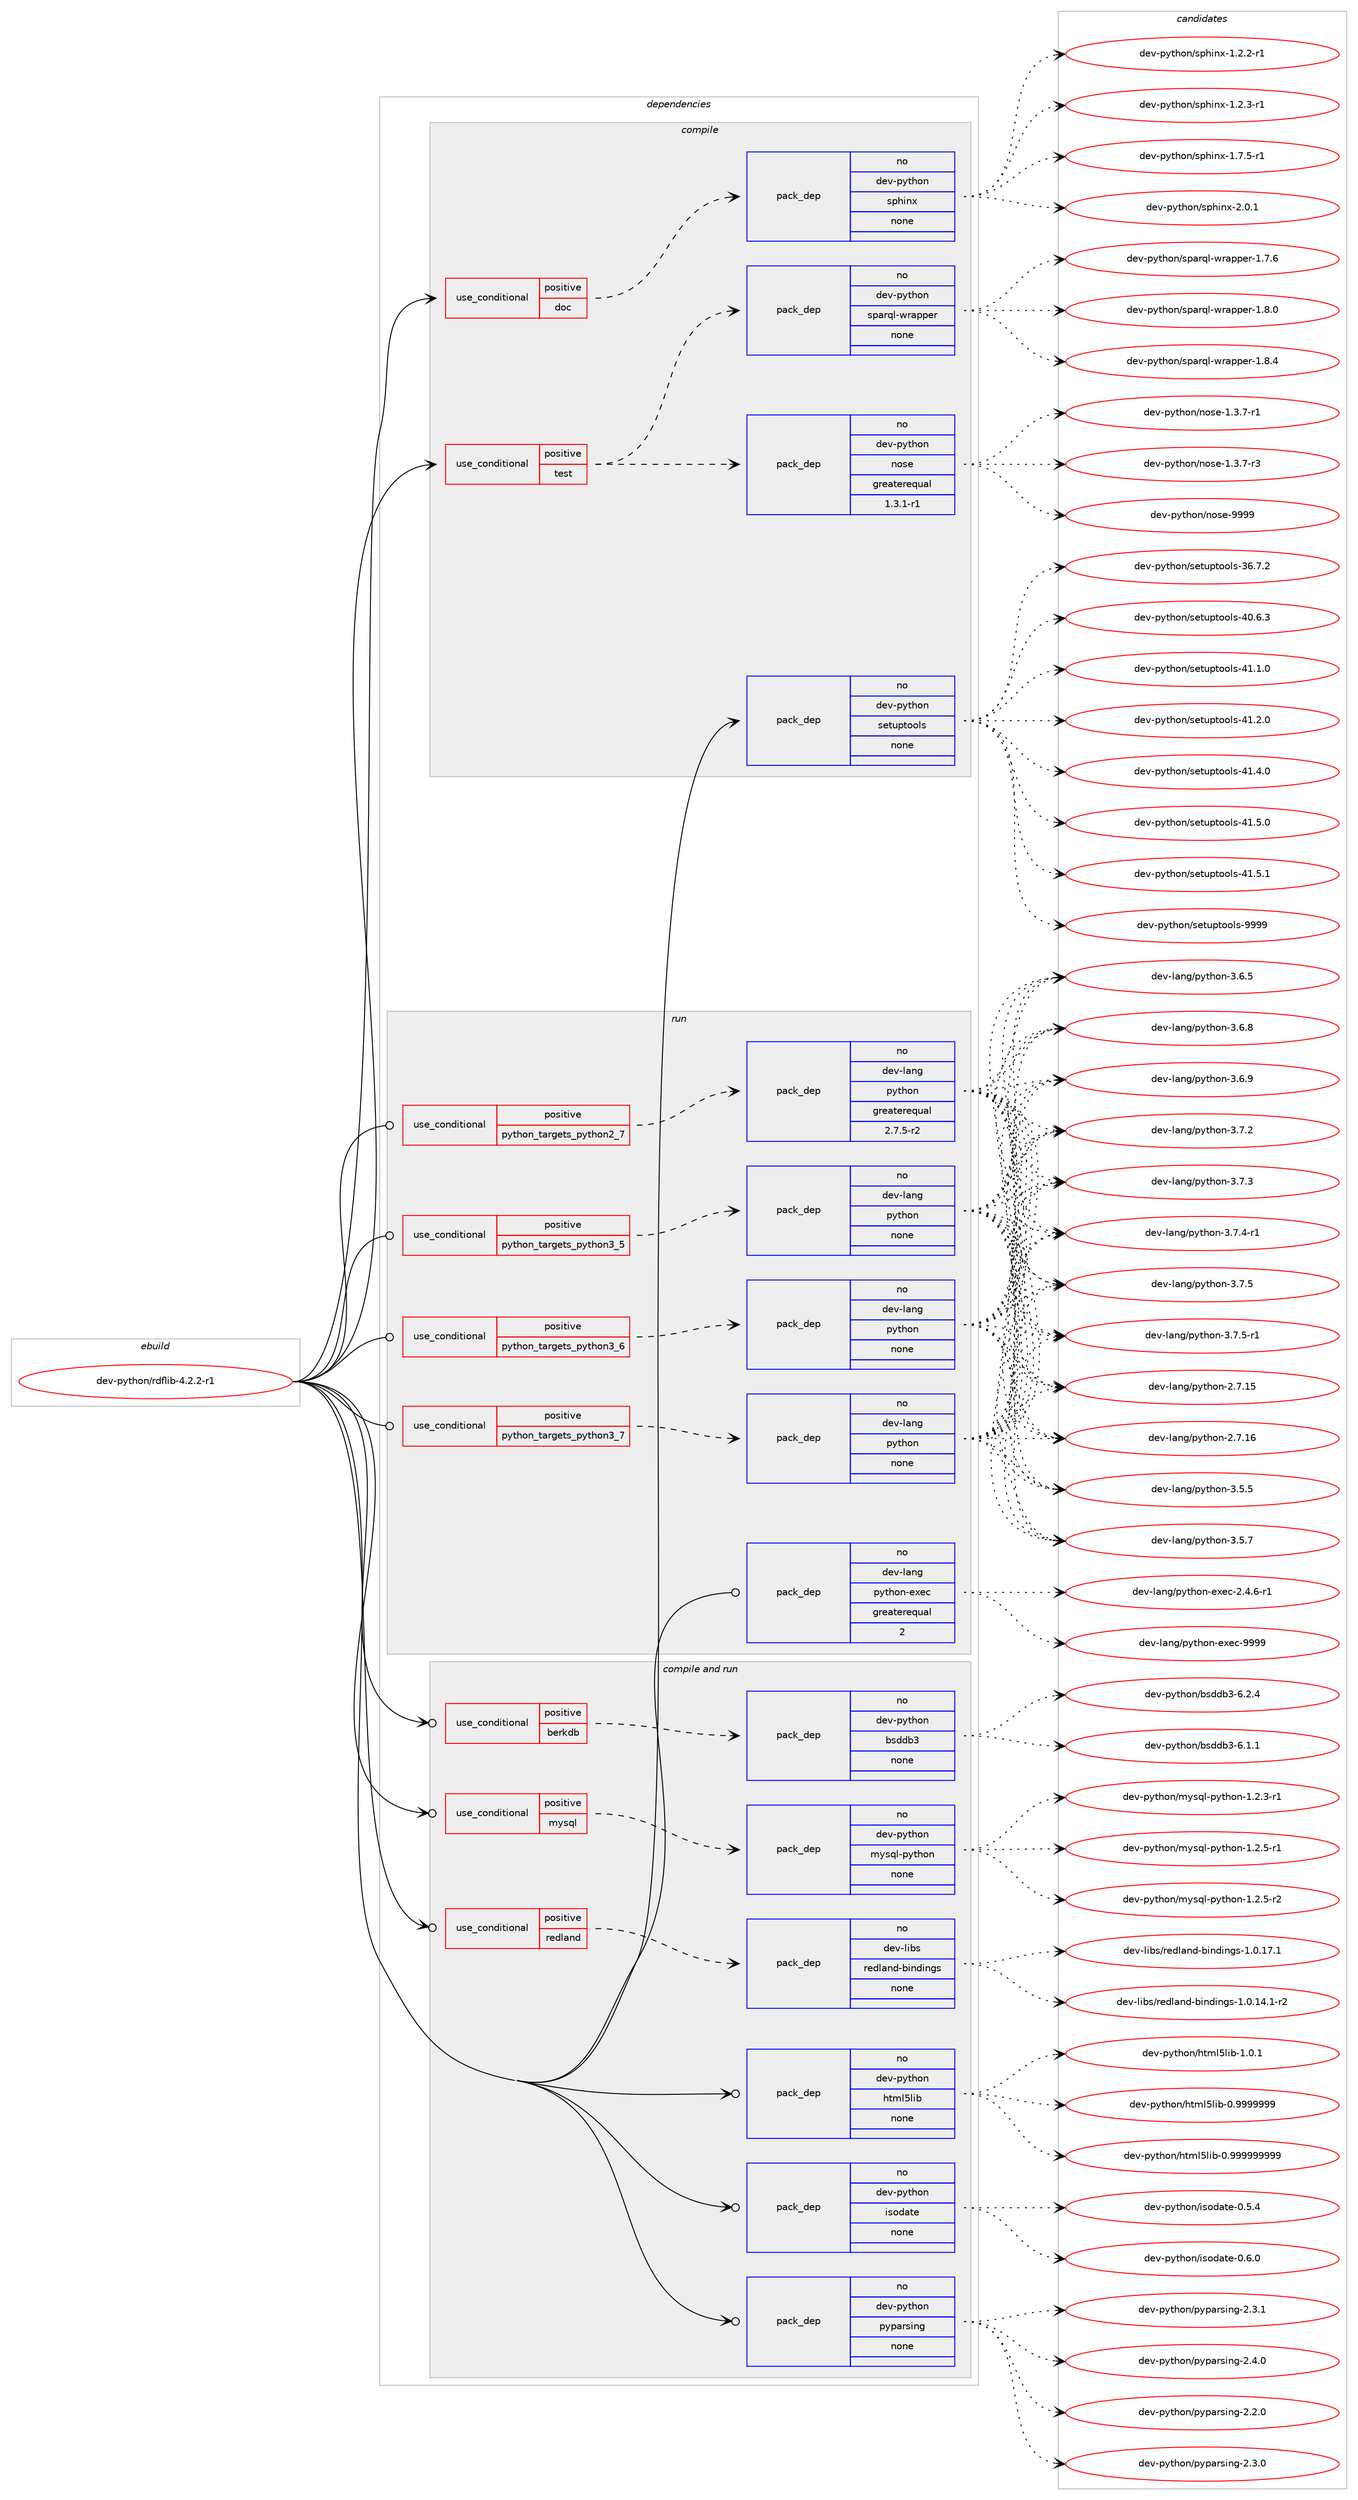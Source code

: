 digraph prolog {

# *************
# Graph options
# *************

newrank=true;
concentrate=true;
compound=true;
graph [rankdir=LR,fontname=Helvetica,fontsize=10,ranksep=1.5];#, ranksep=2.5, nodesep=0.2];
edge  [arrowhead=vee];
node  [fontname=Helvetica,fontsize=10];

# **********
# The ebuild
# **********

subgraph cluster_leftcol {
color=gray;
rank=same;
label=<<i>ebuild</i>>;
id [label="dev-python/rdflib-4.2.2-r1", color=red, width=4, href="../dev-python/rdflib-4.2.2-r1.svg"];
}

# ****************
# The dependencies
# ****************

subgraph cluster_midcol {
color=gray;
label=<<i>dependencies</i>>;
subgraph cluster_compile {
fillcolor="#eeeeee";
style=filled;
label=<<i>compile</i>>;
subgraph cond148411 {
dependency634522 [label=<<TABLE BORDER="0" CELLBORDER="1" CELLSPACING="0" CELLPADDING="4"><TR><TD ROWSPAN="3" CELLPADDING="10">use_conditional</TD></TR><TR><TD>positive</TD></TR><TR><TD>doc</TD></TR></TABLE>>, shape=none, color=red];
subgraph pack474232 {
dependency634523 [label=<<TABLE BORDER="0" CELLBORDER="1" CELLSPACING="0" CELLPADDING="4" WIDTH="220"><TR><TD ROWSPAN="6" CELLPADDING="30">pack_dep</TD></TR><TR><TD WIDTH="110">no</TD></TR><TR><TD>dev-python</TD></TR><TR><TD>sphinx</TD></TR><TR><TD>none</TD></TR><TR><TD></TD></TR></TABLE>>, shape=none, color=blue];
}
dependency634522:e -> dependency634523:w [weight=20,style="dashed",arrowhead="vee"];
}
id:e -> dependency634522:w [weight=20,style="solid",arrowhead="vee"];
subgraph cond148412 {
dependency634524 [label=<<TABLE BORDER="0" CELLBORDER="1" CELLSPACING="0" CELLPADDING="4"><TR><TD ROWSPAN="3" CELLPADDING="10">use_conditional</TD></TR><TR><TD>positive</TD></TR><TR><TD>test</TD></TR></TABLE>>, shape=none, color=red];
subgraph pack474233 {
dependency634525 [label=<<TABLE BORDER="0" CELLBORDER="1" CELLSPACING="0" CELLPADDING="4" WIDTH="220"><TR><TD ROWSPAN="6" CELLPADDING="30">pack_dep</TD></TR><TR><TD WIDTH="110">no</TD></TR><TR><TD>dev-python</TD></TR><TR><TD>sparql-wrapper</TD></TR><TR><TD>none</TD></TR><TR><TD></TD></TR></TABLE>>, shape=none, color=blue];
}
dependency634524:e -> dependency634525:w [weight=20,style="dashed",arrowhead="vee"];
subgraph pack474234 {
dependency634526 [label=<<TABLE BORDER="0" CELLBORDER="1" CELLSPACING="0" CELLPADDING="4" WIDTH="220"><TR><TD ROWSPAN="6" CELLPADDING="30">pack_dep</TD></TR><TR><TD WIDTH="110">no</TD></TR><TR><TD>dev-python</TD></TR><TR><TD>nose</TD></TR><TR><TD>greaterequal</TD></TR><TR><TD>1.3.1-r1</TD></TR></TABLE>>, shape=none, color=blue];
}
dependency634524:e -> dependency634526:w [weight=20,style="dashed",arrowhead="vee"];
}
id:e -> dependency634524:w [weight=20,style="solid",arrowhead="vee"];
subgraph pack474235 {
dependency634527 [label=<<TABLE BORDER="0" CELLBORDER="1" CELLSPACING="0" CELLPADDING="4" WIDTH="220"><TR><TD ROWSPAN="6" CELLPADDING="30">pack_dep</TD></TR><TR><TD WIDTH="110">no</TD></TR><TR><TD>dev-python</TD></TR><TR><TD>setuptools</TD></TR><TR><TD>none</TD></TR><TR><TD></TD></TR></TABLE>>, shape=none, color=blue];
}
id:e -> dependency634527:w [weight=20,style="solid",arrowhead="vee"];
}
subgraph cluster_compileandrun {
fillcolor="#eeeeee";
style=filled;
label=<<i>compile and run</i>>;
subgraph cond148413 {
dependency634528 [label=<<TABLE BORDER="0" CELLBORDER="1" CELLSPACING="0" CELLPADDING="4"><TR><TD ROWSPAN="3" CELLPADDING="10">use_conditional</TD></TR><TR><TD>positive</TD></TR><TR><TD>berkdb</TD></TR></TABLE>>, shape=none, color=red];
subgraph pack474236 {
dependency634529 [label=<<TABLE BORDER="0" CELLBORDER="1" CELLSPACING="0" CELLPADDING="4" WIDTH="220"><TR><TD ROWSPAN="6" CELLPADDING="30">pack_dep</TD></TR><TR><TD WIDTH="110">no</TD></TR><TR><TD>dev-python</TD></TR><TR><TD>bsddb3</TD></TR><TR><TD>none</TD></TR><TR><TD></TD></TR></TABLE>>, shape=none, color=blue];
}
dependency634528:e -> dependency634529:w [weight=20,style="dashed",arrowhead="vee"];
}
id:e -> dependency634528:w [weight=20,style="solid",arrowhead="odotvee"];
subgraph cond148414 {
dependency634530 [label=<<TABLE BORDER="0" CELLBORDER="1" CELLSPACING="0" CELLPADDING="4"><TR><TD ROWSPAN="3" CELLPADDING="10">use_conditional</TD></TR><TR><TD>positive</TD></TR><TR><TD>mysql</TD></TR></TABLE>>, shape=none, color=red];
subgraph pack474237 {
dependency634531 [label=<<TABLE BORDER="0" CELLBORDER="1" CELLSPACING="0" CELLPADDING="4" WIDTH="220"><TR><TD ROWSPAN="6" CELLPADDING="30">pack_dep</TD></TR><TR><TD WIDTH="110">no</TD></TR><TR><TD>dev-python</TD></TR><TR><TD>mysql-python</TD></TR><TR><TD>none</TD></TR><TR><TD></TD></TR></TABLE>>, shape=none, color=blue];
}
dependency634530:e -> dependency634531:w [weight=20,style="dashed",arrowhead="vee"];
}
id:e -> dependency634530:w [weight=20,style="solid",arrowhead="odotvee"];
subgraph cond148415 {
dependency634532 [label=<<TABLE BORDER="0" CELLBORDER="1" CELLSPACING="0" CELLPADDING="4"><TR><TD ROWSPAN="3" CELLPADDING="10">use_conditional</TD></TR><TR><TD>positive</TD></TR><TR><TD>redland</TD></TR></TABLE>>, shape=none, color=red];
subgraph pack474238 {
dependency634533 [label=<<TABLE BORDER="0" CELLBORDER="1" CELLSPACING="0" CELLPADDING="4" WIDTH="220"><TR><TD ROWSPAN="6" CELLPADDING="30">pack_dep</TD></TR><TR><TD WIDTH="110">no</TD></TR><TR><TD>dev-libs</TD></TR><TR><TD>redland-bindings</TD></TR><TR><TD>none</TD></TR><TR><TD></TD></TR></TABLE>>, shape=none, color=blue];
}
dependency634532:e -> dependency634533:w [weight=20,style="dashed",arrowhead="vee"];
}
id:e -> dependency634532:w [weight=20,style="solid",arrowhead="odotvee"];
subgraph pack474239 {
dependency634534 [label=<<TABLE BORDER="0" CELLBORDER="1" CELLSPACING="0" CELLPADDING="4" WIDTH="220"><TR><TD ROWSPAN="6" CELLPADDING="30">pack_dep</TD></TR><TR><TD WIDTH="110">no</TD></TR><TR><TD>dev-python</TD></TR><TR><TD>html5lib</TD></TR><TR><TD>none</TD></TR><TR><TD></TD></TR></TABLE>>, shape=none, color=blue];
}
id:e -> dependency634534:w [weight=20,style="solid",arrowhead="odotvee"];
subgraph pack474240 {
dependency634535 [label=<<TABLE BORDER="0" CELLBORDER="1" CELLSPACING="0" CELLPADDING="4" WIDTH="220"><TR><TD ROWSPAN="6" CELLPADDING="30">pack_dep</TD></TR><TR><TD WIDTH="110">no</TD></TR><TR><TD>dev-python</TD></TR><TR><TD>isodate</TD></TR><TR><TD>none</TD></TR><TR><TD></TD></TR></TABLE>>, shape=none, color=blue];
}
id:e -> dependency634535:w [weight=20,style="solid",arrowhead="odotvee"];
subgraph pack474241 {
dependency634536 [label=<<TABLE BORDER="0" CELLBORDER="1" CELLSPACING="0" CELLPADDING="4" WIDTH="220"><TR><TD ROWSPAN="6" CELLPADDING="30">pack_dep</TD></TR><TR><TD WIDTH="110">no</TD></TR><TR><TD>dev-python</TD></TR><TR><TD>pyparsing</TD></TR><TR><TD>none</TD></TR><TR><TD></TD></TR></TABLE>>, shape=none, color=blue];
}
id:e -> dependency634536:w [weight=20,style="solid",arrowhead="odotvee"];
}
subgraph cluster_run {
fillcolor="#eeeeee";
style=filled;
label=<<i>run</i>>;
subgraph cond148416 {
dependency634537 [label=<<TABLE BORDER="0" CELLBORDER="1" CELLSPACING="0" CELLPADDING="4"><TR><TD ROWSPAN="3" CELLPADDING="10">use_conditional</TD></TR><TR><TD>positive</TD></TR><TR><TD>python_targets_python2_7</TD></TR></TABLE>>, shape=none, color=red];
subgraph pack474242 {
dependency634538 [label=<<TABLE BORDER="0" CELLBORDER="1" CELLSPACING="0" CELLPADDING="4" WIDTH="220"><TR><TD ROWSPAN="6" CELLPADDING="30">pack_dep</TD></TR><TR><TD WIDTH="110">no</TD></TR><TR><TD>dev-lang</TD></TR><TR><TD>python</TD></TR><TR><TD>greaterequal</TD></TR><TR><TD>2.7.5-r2</TD></TR></TABLE>>, shape=none, color=blue];
}
dependency634537:e -> dependency634538:w [weight=20,style="dashed",arrowhead="vee"];
}
id:e -> dependency634537:w [weight=20,style="solid",arrowhead="odot"];
subgraph cond148417 {
dependency634539 [label=<<TABLE BORDER="0" CELLBORDER="1" CELLSPACING="0" CELLPADDING="4"><TR><TD ROWSPAN="3" CELLPADDING="10">use_conditional</TD></TR><TR><TD>positive</TD></TR><TR><TD>python_targets_python3_5</TD></TR></TABLE>>, shape=none, color=red];
subgraph pack474243 {
dependency634540 [label=<<TABLE BORDER="0" CELLBORDER="1" CELLSPACING="0" CELLPADDING="4" WIDTH="220"><TR><TD ROWSPAN="6" CELLPADDING="30">pack_dep</TD></TR><TR><TD WIDTH="110">no</TD></TR><TR><TD>dev-lang</TD></TR><TR><TD>python</TD></TR><TR><TD>none</TD></TR><TR><TD></TD></TR></TABLE>>, shape=none, color=blue];
}
dependency634539:e -> dependency634540:w [weight=20,style="dashed",arrowhead="vee"];
}
id:e -> dependency634539:w [weight=20,style="solid",arrowhead="odot"];
subgraph cond148418 {
dependency634541 [label=<<TABLE BORDER="0" CELLBORDER="1" CELLSPACING="0" CELLPADDING="4"><TR><TD ROWSPAN="3" CELLPADDING="10">use_conditional</TD></TR><TR><TD>positive</TD></TR><TR><TD>python_targets_python3_6</TD></TR></TABLE>>, shape=none, color=red];
subgraph pack474244 {
dependency634542 [label=<<TABLE BORDER="0" CELLBORDER="1" CELLSPACING="0" CELLPADDING="4" WIDTH="220"><TR><TD ROWSPAN="6" CELLPADDING="30">pack_dep</TD></TR><TR><TD WIDTH="110">no</TD></TR><TR><TD>dev-lang</TD></TR><TR><TD>python</TD></TR><TR><TD>none</TD></TR><TR><TD></TD></TR></TABLE>>, shape=none, color=blue];
}
dependency634541:e -> dependency634542:w [weight=20,style="dashed",arrowhead="vee"];
}
id:e -> dependency634541:w [weight=20,style="solid",arrowhead="odot"];
subgraph cond148419 {
dependency634543 [label=<<TABLE BORDER="0" CELLBORDER="1" CELLSPACING="0" CELLPADDING="4"><TR><TD ROWSPAN="3" CELLPADDING="10">use_conditional</TD></TR><TR><TD>positive</TD></TR><TR><TD>python_targets_python3_7</TD></TR></TABLE>>, shape=none, color=red];
subgraph pack474245 {
dependency634544 [label=<<TABLE BORDER="0" CELLBORDER="1" CELLSPACING="0" CELLPADDING="4" WIDTH="220"><TR><TD ROWSPAN="6" CELLPADDING="30">pack_dep</TD></TR><TR><TD WIDTH="110">no</TD></TR><TR><TD>dev-lang</TD></TR><TR><TD>python</TD></TR><TR><TD>none</TD></TR><TR><TD></TD></TR></TABLE>>, shape=none, color=blue];
}
dependency634543:e -> dependency634544:w [weight=20,style="dashed",arrowhead="vee"];
}
id:e -> dependency634543:w [weight=20,style="solid",arrowhead="odot"];
subgraph pack474246 {
dependency634545 [label=<<TABLE BORDER="0" CELLBORDER="1" CELLSPACING="0" CELLPADDING="4" WIDTH="220"><TR><TD ROWSPAN="6" CELLPADDING="30">pack_dep</TD></TR><TR><TD WIDTH="110">no</TD></TR><TR><TD>dev-lang</TD></TR><TR><TD>python-exec</TD></TR><TR><TD>greaterequal</TD></TR><TR><TD>2</TD></TR></TABLE>>, shape=none, color=blue];
}
id:e -> dependency634545:w [weight=20,style="solid",arrowhead="odot"];
}
}

# **************
# The candidates
# **************

subgraph cluster_choices {
rank=same;
color=gray;
label=<<i>candidates</i>>;

subgraph choice474232 {
color=black;
nodesep=1;
choice10010111845112121116104111110471151121041051101204549465046504511449 [label="dev-python/sphinx-1.2.2-r1", color=red, width=4,href="../dev-python/sphinx-1.2.2-r1.svg"];
choice10010111845112121116104111110471151121041051101204549465046514511449 [label="dev-python/sphinx-1.2.3-r1", color=red, width=4,href="../dev-python/sphinx-1.2.3-r1.svg"];
choice10010111845112121116104111110471151121041051101204549465546534511449 [label="dev-python/sphinx-1.7.5-r1", color=red, width=4,href="../dev-python/sphinx-1.7.5-r1.svg"];
choice1001011184511212111610411111047115112104105110120455046484649 [label="dev-python/sphinx-2.0.1", color=red, width=4,href="../dev-python/sphinx-2.0.1.svg"];
dependency634523:e -> choice10010111845112121116104111110471151121041051101204549465046504511449:w [style=dotted,weight="100"];
dependency634523:e -> choice10010111845112121116104111110471151121041051101204549465046514511449:w [style=dotted,weight="100"];
dependency634523:e -> choice10010111845112121116104111110471151121041051101204549465546534511449:w [style=dotted,weight="100"];
dependency634523:e -> choice1001011184511212111610411111047115112104105110120455046484649:w [style=dotted,weight="100"];
}
subgraph choice474233 {
color=black;
nodesep=1;
choice1001011184511212111610411111047115112971141131084511911497112112101114454946554654 [label="dev-python/sparql-wrapper-1.7.6", color=red, width=4,href="../dev-python/sparql-wrapper-1.7.6.svg"];
choice1001011184511212111610411111047115112971141131084511911497112112101114454946564648 [label="dev-python/sparql-wrapper-1.8.0", color=red, width=4,href="../dev-python/sparql-wrapper-1.8.0.svg"];
choice1001011184511212111610411111047115112971141131084511911497112112101114454946564652 [label="dev-python/sparql-wrapper-1.8.4", color=red, width=4,href="../dev-python/sparql-wrapper-1.8.4.svg"];
dependency634525:e -> choice1001011184511212111610411111047115112971141131084511911497112112101114454946554654:w [style=dotted,weight="100"];
dependency634525:e -> choice1001011184511212111610411111047115112971141131084511911497112112101114454946564648:w [style=dotted,weight="100"];
dependency634525:e -> choice1001011184511212111610411111047115112971141131084511911497112112101114454946564652:w [style=dotted,weight="100"];
}
subgraph choice474234 {
color=black;
nodesep=1;
choice10010111845112121116104111110471101111151014549465146554511449 [label="dev-python/nose-1.3.7-r1", color=red, width=4,href="../dev-python/nose-1.3.7-r1.svg"];
choice10010111845112121116104111110471101111151014549465146554511451 [label="dev-python/nose-1.3.7-r3", color=red, width=4,href="../dev-python/nose-1.3.7-r3.svg"];
choice10010111845112121116104111110471101111151014557575757 [label="dev-python/nose-9999", color=red, width=4,href="../dev-python/nose-9999.svg"];
dependency634526:e -> choice10010111845112121116104111110471101111151014549465146554511449:w [style=dotted,weight="100"];
dependency634526:e -> choice10010111845112121116104111110471101111151014549465146554511451:w [style=dotted,weight="100"];
dependency634526:e -> choice10010111845112121116104111110471101111151014557575757:w [style=dotted,weight="100"];
}
subgraph choice474235 {
color=black;
nodesep=1;
choice100101118451121211161041111104711510111611711211611111110811545515446554650 [label="dev-python/setuptools-36.7.2", color=red, width=4,href="../dev-python/setuptools-36.7.2.svg"];
choice100101118451121211161041111104711510111611711211611111110811545524846544651 [label="dev-python/setuptools-40.6.3", color=red, width=4,href="../dev-python/setuptools-40.6.3.svg"];
choice100101118451121211161041111104711510111611711211611111110811545524946494648 [label="dev-python/setuptools-41.1.0", color=red, width=4,href="../dev-python/setuptools-41.1.0.svg"];
choice100101118451121211161041111104711510111611711211611111110811545524946504648 [label="dev-python/setuptools-41.2.0", color=red, width=4,href="../dev-python/setuptools-41.2.0.svg"];
choice100101118451121211161041111104711510111611711211611111110811545524946524648 [label="dev-python/setuptools-41.4.0", color=red, width=4,href="../dev-python/setuptools-41.4.0.svg"];
choice100101118451121211161041111104711510111611711211611111110811545524946534648 [label="dev-python/setuptools-41.5.0", color=red, width=4,href="../dev-python/setuptools-41.5.0.svg"];
choice100101118451121211161041111104711510111611711211611111110811545524946534649 [label="dev-python/setuptools-41.5.1", color=red, width=4,href="../dev-python/setuptools-41.5.1.svg"];
choice10010111845112121116104111110471151011161171121161111111081154557575757 [label="dev-python/setuptools-9999", color=red, width=4,href="../dev-python/setuptools-9999.svg"];
dependency634527:e -> choice100101118451121211161041111104711510111611711211611111110811545515446554650:w [style=dotted,weight="100"];
dependency634527:e -> choice100101118451121211161041111104711510111611711211611111110811545524846544651:w [style=dotted,weight="100"];
dependency634527:e -> choice100101118451121211161041111104711510111611711211611111110811545524946494648:w [style=dotted,weight="100"];
dependency634527:e -> choice100101118451121211161041111104711510111611711211611111110811545524946504648:w [style=dotted,weight="100"];
dependency634527:e -> choice100101118451121211161041111104711510111611711211611111110811545524946524648:w [style=dotted,weight="100"];
dependency634527:e -> choice100101118451121211161041111104711510111611711211611111110811545524946534648:w [style=dotted,weight="100"];
dependency634527:e -> choice100101118451121211161041111104711510111611711211611111110811545524946534649:w [style=dotted,weight="100"];
dependency634527:e -> choice10010111845112121116104111110471151011161171121161111111081154557575757:w [style=dotted,weight="100"];
}
subgraph choice474236 {
color=black;
nodesep=1;
choice1001011184511212111610411111047981151001009851455446494649 [label="dev-python/bsddb3-6.1.1", color=red, width=4,href="../dev-python/bsddb3-6.1.1.svg"];
choice1001011184511212111610411111047981151001009851455446504652 [label="dev-python/bsddb3-6.2.4", color=red, width=4,href="../dev-python/bsddb3-6.2.4.svg"];
dependency634529:e -> choice1001011184511212111610411111047981151001009851455446494649:w [style=dotted,weight="100"];
dependency634529:e -> choice1001011184511212111610411111047981151001009851455446504652:w [style=dotted,weight="100"];
}
subgraph choice474237 {
color=black;
nodesep=1;
choice1001011184511212111610411111047109121115113108451121211161041111104549465046514511449 [label="dev-python/mysql-python-1.2.3-r1", color=red, width=4,href="../dev-python/mysql-python-1.2.3-r1.svg"];
choice1001011184511212111610411111047109121115113108451121211161041111104549465046534511449 [label="dev-python/mysql-python-1.2.5-r1", color=red, width=4,href="../dev-python/mysql-python-1.2.5-r1.svg"];
choice1001011184511212111610411111047109121115113108451121211161041111104549465046534511450 [label="dev-python/mysql-python-1.2.5-r2", color=red, width=4,href="../dev-python/mysql-python-1.2.5-r2.svg"];
dependency634531:e -> choice1001011184511212111610411111047109121115113108451121211161041111104549465046514511449:w [style=dotted,weight="100"];
dependency634531:e -> choice1001011184511212111610411111047109121115113108451121211161041111104549465046534511449:w [style=dotted,weight="100"];
dependency634531:e -> choice1001011184511212111610411111047109121115113108451121211161041111104549465046534511450:w [style=dotted,weight="100"];
}
subgraph choice474238 {
color=black;
nodesep=1;
choice1001011184510810598115471141011001089711010045981051101001051101031154549464846495246494511450 [label="dev-libs/redland-bindings-1.0.14.1-r2", color=red, width=4,href="../dev-libs/redland-bindings-1.0.14.1-r2.svg"];
choice100101118451081059811547114101100108971101004598105110100105110103115454946484649554649 [label="dev-libs/redland-bindings-1.0.17.1", color=red, width=4,href="../dev-libs/redland-bindings-1.0.17.1.svg"];
dependency634533:e -> choice1001011184510810598115471141011001089711010045981051101001051101031154549464846495246494511450:w [style=dotted,weight="100"];
dependency634533:e -> choice100101118451081059811547114101100108971101004598105110100105110103115454946484649554649:w [style=dotted,weight="100"];
}
subgraph choice474239 {
color=black;
nodesep=1;
choice1001011184511212111610411111047104116109108531081059845484657575757575757 [label="dev-python/html5lib-0.9999999", color=red, width=4,href="../dev-python/html5lib-0.9999999.svg"];
choice10010111845112121116104111110471041161091085310810598454846575757575757575757 [label="dev-python/html5lib-0.999999999", color=red, width=4,href="../dev-python/html5lib-0.999999999.svg"];
choice10010111845112121116104111110471041161091085310810598454946484649 [label="dev-python/html5lib-1.0.1", color=red, width=4,href="../dev-python/html5lib-1.0.1.svg"];
dependency634534:e -> choice1001011184511212111610411111047104116109108531081059845484657575757575757:w [style=dotted,weight="100"];
dependency634534:e -> choice10010111845112121116104111110471041161091085310810598454846575757575757575757:w [style=dotted,weight="100"];
dependency634534:e -> choice10010111845112121116104111110471041161091085310810598454946484649:w [style=dotted,weight="100"];
}
subgraph choice474240 {
color=black;
nodesep=1;
choice100101118451121211161041111104710511511110097116101454846534652 [label="dev-python/isodate-0.5.4", color=red, width=4,href="../dev-python/isodate-0.5.4.svg"];
choice100101118451121211161041111104710511511110097116101454846544648 [label="dev-python/isodate-0.6.0", color=red, width=4,href="../dev-python/isodate-0.6.0.svg"];
dependency634535:e -> choice100101118451121211161041111104710511511110097116101454846534652:w [style=dotted,weight="100"];
dependency634535:e -> choice100101118451121211161041111104710511511110097116101454846544648:w [style=dotted,weight="100"];
}
subgraph choice474241 {
color=black;
nodesep=1;
choice100101118451121211161041111104711212111297114115105110103455046504648 [label="dev-python/pyparsing-2.2.0", color=red, width=4,href="../dev-python/pyparsing-2.2.0.svg"];
choice100101118451121211161041111104711212111297114115105110103455046514648 [label="dev-python/pyparsing-2.3.0", color=red, width=4,href="../dev-python/pyparsing-2.3.0.svg"];
choice100101118451121211161041111104711212111297114115105110103455046514649 [label="dev-python/pyparsing-2.3.1", color=red, width=4,href="../dev-python/pyparsing-2.3.1.svg"];
choice100101118451121211161041111104711212111297114115105110103455046524648 [label="dev-python/pyparsing-2.4.0", color=red, width=4,href="../dev-python/pyparsing-2.4.0.svg"];
dependency634536:e -> choice100101118451121211161041111104711212111297114115105110103455046504648:w [style=dotted,weight="100"];
dependency634536:e -> choice100101118451121211161041111104711212111297114115105110103455046514648:w [style=dotted,weight="100"];
dependency634536:e -> choice100101118451121211161041111104711212111297114115105110103455046514649:w [style=dotted,weight="100"];
dependency634536:e -> choice100101118451121211161041111104711212111297114115105110103455046524648:w [style=dotted,weight="100"];
}
subgraph choice474242 {
color=black;
nodesep=1;
choice10010111845108971101034711212111610411111045504655464953 [label="dev-lang/python-2.7.15", color=red, width=4,href="../dev-lang/python-2.7.15.svg"];
choice10010111845108971101034711212111610411111045504655464954 [label="dev-lang/python-2.7.16", color=red, width=4,href="../dev-lang/python-2.7.16.svg"];
choice100101118451089711010347112121116104111110455146534653 [label="dev-lang/python-3.5.5", color=red, width=4,href="../dev-lang/python-3.5.5.svg"];
choice100101118451089711010347112121116104111110455146534655 [label="dev-lang/python-3.5.7", color=red, width=4,href="../dev-lang/python-3.5.7.svg"];
choice100101118451089711010347112121116104111110455146544653 [label="dev-lang/python-3.6.5", color=red, width=4,href="../dev-lang/python-3.6.5.svg"];
choice100101118451089711010347112121116104111110455146544656 [label="dev-lang/python-3.6.8", color=red, width=4,href="../dev-lang/python-3.6.8.svg"];
choice100101118451089711010347112121116104111110455146544657 [label="dev-lang/python-3.6.9", color=red, width=4,href="../dev-lang/python-3.6.9.svg"];
choice100101118451089711010347112121116104111110455146554650 [label="dev-lang/python-3.7.2", color=red, width=4,href="../dev-lang/python-3.7.2.svg"];
choice100101118451089711010347112121116104111110455146554651 [label="dev-lang/python-3.7.3", color=red, width=4,href="../dev-lang/python-3.7.3.svg"];
choice1001011184510897110103471121211161041111104551465546524511449 [label="dev-lang/python-3.7.4-r1", color=red, width=4,href="../dev-lang/python-3.7.4-r1.svg"];
choice100101118451089711010347112121116104111110455146554653 [label="dev-lang/python-3.7.5", color=red, width=4,href="../dev-lang/python-3.7.5.svg"];
choice1001011184510897110103471121211161041111104551465546534511449 [label="dev-lang/python-3.7.5-r1", color=red, width=4,href="../dev-lang/python-3.7.5-r1.svg"];
dependency634538:e -> choice10010111845108971101034711212111610411111045504655464953:w [style=dotted,weight="100"];
dependency634538:e -> choice10010111845108971101034711212111610411111045504655464954:w [style=dotted,weight="100"];
dependency634538:e -> choice100101118451089711010347112121116104111110455146534653:w [style=dotted,weight="100"];
dependency634538:e -> choice100101118451089711010347112121116104111110455146534655:w [style=dotted,weight="100"];
dependency634538:e -> choice100101118451089711010347112121116104111110455146544653:w [style=dotted,weight="100"];
dependency634538:e -> choice100101118451089711010347112121116104111110455146544656:w [style=dotted,weight="100"];
dependency634538:e -> choice100101118451089711010347112121116104111110455146544657:w [style=dotted,weight="100"];
dependency634538:e -> choice100101118451089711010347112121116104111110455146554650:w [style=dotted,weight="100"];
dependency634538:e -> choice100101118451089711010347112121116104111110455146554651:w [style=dotted,weight="100"];
dependency634538:e -> choice1001011184510897110103471121211161041111104551465546524511449:w [style=dotted,weight="100"];
dependency634538:e -> choice100101118451089711010347112121116104111110455146554653:w [style=dotted,weight="100"];
dependency634538:e -> choice1001011184510897110103471121211161041111104551465546534511449:w [style=dotted,weight="100"];
}
subgraph choice474243 {
color=black;
nodesep=1;
choice10010111845108971101034711212111610411111045504655464953 [label="dev-lang/python-2.7.15", color=red, width=4,href="../dev-lang/python-2.7.15.svg"];
choice10010111845108971101034711212111610411111045504655464954 [label="dev-lang/python-2.7.16", color=red, width=4,href="../dev-lang/python-2.7.16.svg"];
choice100101118451089711010347112121116104111110455146534653 [label="dev-lang/python-3.5.5", color=red, width=4,href="../dev-lang/python-3.5.5.svg"];
choice100101118451089711010347112121116104111110455146534655 [label="dev-lang/python-3.5.7", color=red, width=4,href="../dev-lang/python-3.5.7.svg"];
choice100101118451089711010347112121116104111110455146544653 [label="dev-lang/python-3.6.5", color=red, width=4,href="../dev-lang/python-3.6.5.svg"];
choice100101118451089711010347112121116104111110455146544656 [label="dev-lang/python-3.6.8", color=red, width=4,href="../dev-lang/python-3.6.8.svg"];
choice100101118451089711010347112121116104111110455146544657 [label="dev-lang/python-3.6.9", color=red, width=4,href="../dev-lang/python-3.6.9.svg"];
choice100101118451089711010347112121116104111110455146554650 [label="dev-lang/python-3.7.2", color=red, width=4,href="../dev-lang/python-3.7.2.svg"];
choice100101118451089711010347112121116104111110455146554651 [label="dev-lang/python-3.7.3", color=red, width=4,href="../dev-lang/python-3.7.3.svg"];
choice1001011184510897110103471121211161041111104551465546524511449 [label="dev-lang/python-3.7.4-r1", color=red, width=4,href="../dev-lang/python-3.7.4-r1.svg"];
choice100101118451089711010347112121116104111110455146554653 [label="dev-lang/python-3.7.5", color=red, width=4,href="../dev-lang/python-3.7.5.svg"];
choice1001011184510897110103471121211161041111104551465546534511449 [label="dev-lang/python-3.7.5-r1", color=red, width=4,href="../dev-lang/python-3.7.5-r1.svg"];
dependency634540:e -> choice10010111845108971101034711212111610411111045504655464953:w [style=dotted,weight="100"];
dependency634540:e -> choice10010111845108971101034711212111610411111045504655464954:w [style=dotted,weight="100"];
dependency634540:e -> choice100101118451089711010347112121116104111110455146534653:w [style=dotted,weight="100"];
dependency634540:e -> choice100101118451089711010347112121116104111110455146534655:w [style=dotted,weight="100"];
dependency634540:e -> choice100101118451089711010347112121116104111110455146544653:w [style=dotted,weight="100"];
dependency634540:e -> choice100101118451089711010347112121116104111110455146544656:w [style=dotted,weight="100"];
dependency634540:e -> choice100101118451089711010347112121116104111110455146544657:w [style=dotted,weight="100"];
dependency634540:e -> choice100101118451089711010347112121116104111110455146554650:w [style=dotted,weight="100"];
dependency634540:e -> choice100101118451089711010347112121116104111110455146554651:w [style=dotted,weight="100"];
dependency634540:e -> choice1001011184510897110103471121211161041111104551465546524511449:w [style=dotted,weight="100"];
dependency634540:e -> choice100101118451089711010347112121116104111110455146554653:w [style=dotted,weight="100"];
dependency634540:e -> choice1001011184510897110103471121211161041111104551465546534511449:w [style=dotted,weight="100"];
}
subgraph choice474244 {
color=black;
nodesep=1;
choice10010111845108971101034711212111610411111045504655464953 [label="dev-lang/python-2.7.15", color=red, width=4,href="../dev-lang/python-2.7.15.svg"];
choice10010111845108971101034711212111610411111045504655464954 [label="dev-lang/python-2.7.16", color=red, width=4,href="../dev-lang/python-2.7.16.svg"];
choice100101118451089711010347112121116104111110455146534653 [label="dev-lang/python-3.5.5", color=red, width=4,href="../dev-lang/python-3.5.5.svg"];
choice100101118451089711010347112121116104111110455146534655 [label="dev-lang/python-3.5.7", color=red, width=4,href="../dev-lang/python-3.5.7.svg"];
choice100101118451089711010347112121116104111110455146544653 [label="dev-lang/python-3.6.5", color=red, width=4,href="../dev-lang/python-3.6.5.svg"];
choice100101118451089711010347112121116104111110455146544656 [label="dev-lang/python-3.6.8", color=red, width=4,href="../dev-lang/python-3.6.8.svg"];
choice100101118451089711010347112121116104111110455146544657 [label="dev-lang/python-3.6.9", color=red, width=4,href="../dev-lang/python-3.6.9.svg"];
choice100101118451089711010347112121116104111110455146554650 [label="dev-lang/python-3.7.2", color=red, width=4,href="../dev-lang/python-3.7.2.svg"];
choice100101118451089711010347112121116104111110455146554651 [label="dev-lang/python-3.7.3", color=red, width=4,href="../dev-lang/python-3.7.3.svg"];
choice1001011184510897110103471121211161041111104551465546524511449 [label="dev-lang/python-3.7.4-r1", color=red, width=4,href="../dev-lang/python-3.7.4-r1.svg"];
choice100101118451089711010347112121116104111110455146554653 [label="dev-lang/python-3.7.5", color=red, width=4,href="../dev-lang/python-3.7.5.svg"];
choice1001011184510897110103471121211161041111104551465546534511449 [label="dev-lang/python-3.7.5-r1", color=red, width=4,href="../dev-lang/python-3.7.5-r1.svg"];
dependency634542:e -> choice10010111845108971101034711212111610411111045504655464953:w [style=dotted,weight="100"];
dependency634542:e -> choice10010111845108971101034711212111610411111045504655464954:w [style=dotted,weight="100"];
dependency634542:e -> choice100101118451089711010347112121116104111110455146534653:w [style=dotted,weight="100"];
dependency634542:e -> choice100101118451089711010347112121116104111110455146534655:w [style=dotted,weight="100"];
dependency634542:e -> choice100101118451089711010347112121116104111110455146544653:w [style=dotted,weight="100"];
dependency634542:e -> choice100101118451089711010347112121116104111110455146544656:w [style=dotted,weight="100"];
dependency634542:e -> choice100101118451089711010347112121116104111110455146544657:w [style=dotted,weight="100"];
dependency634542:e -> choice100101118451089711010347112121116104111110455146554650:w [style=dotted,weight="100"];
dependency634542:e -> choice100101118451089711010347112121116104111110455146554651:w [style=dotted,weight="100"];
dependency634542:e -> choice1001011184510897110103471121211161041111104551465546524511449:w [style=dotted,weight="100"];
dependency634542:e -> choice100101118451089711010347112121116104111110455146554653:w [style=dotted,weight="100"];
dependency634542:e -> choice1001011184510897110103471121211161041111104551465546534511449:w [style=dotted,weight="100"];
}
subgraph choice474245 {
color=black;
nodesep=1;
choice10010111845108971101034711212111610411111045504655464953 [label="dev-lang/python-2.7.15", color=red, width=4,href="../dev-lang/python-2.7.15.svg"];
choice10010111845108971101034711212111610411111045504655464954 [label="dev-lang/python-2.7.16", color=red, width=4,href="../dev-lang/python-2.7.16.svg"];
choice100101118451089711010347112121116104111110455146534653 [label="dev-lang/python-3.5.5", color=red, width=4,href="../dev-lang/python-3.5.5.svg"];
choice100101118451089711010347112121116104111110455146534655 [label="dev-lang/python-3.5.7", color=red, width=4,href="../dev-lang/python-3.5.7.svg"];
choice100101118451089711010347112121116104111110455146544653 [label="dev-lang/python-3.6.5", color=red, width=4,href="../dev-lang/python-3.6.5.svg"];
choice100101118451089711010347112121116104111110455146544656 [label="dev-lang/python-3.6.8", color=red, width=4,href="../dev-lang/python-3.6.8.svg"];
choice100101118451089711010347112121116104111110455146544657 [label="dev-lang/python-3.6.9", color=red, width=4,href="../dev-lang/python-3.6.9.svg"];
choice100101118451089711010347112121116104111110455146554650 [label="dev-lang/python-3.7.2", color=red, width=4,href="../dev-lang/python-3.7.2.svg"];
choice100101118451089711010347112121116104111110455146554651 [label="dev-lang/python-3.7.3", color=red, width=4,href="../dev-lang/python-3.7.3.svg"];
choice1001011184510897110103471121211161041111104551465546524511449 [label="dev-lang/python-3.7.4-r1", color=red, width=4,href="../dev-lang/python-3.7.4-r1.svg"];
choice100101118451089711010347112121116104111110455146554653 [label="dev-lang/python-3.7.5", color=red, width=4,href="../dev-lang/python-3.7.5.svg"];
choice1001011184510897110103471121211161041111104551465546534511449 [label="dev-lang/python-3.7.5-r1", color=red, width=4,href="../dev-lang/python-3.7.5-r1.svg"];
dependency634544:e -> choice10010111845108971101034711212111610411111045504655464953:w [style=dotted,weight="100"];
dependency634544:e -> choice10010111845108971101034711212111610411111045504655464954:w [style=dotted,weight="100"];
dependency634544:e -> choice100101118451089711010347112121116104111110455146534653:w [style=dotted,weight="100"];
dependency634544:e -> choice100101118451089711010347112121116104111110455146534655:w [style=dotted,weight="100"];
dependency634544:e -> choice100101118451089711010347112121116104111110455146544653:w [style=dotted,weight="100"];
dependency634544:e -> choice100101118451089711010347112121116104111110455146544656:w [style=dotted,weight="100"];
dependency634544:e -> choice100101118451089711010347112121116104111110455146544657:w [style=dotted,weight="100"];
dependency634544:e -> choice100101118451089711010347112121116104111110455146554650:w [style=dotted,weight="100"];
dependency634544:e -> choice100101118451089711010347112121116104111110455146554651:w [style=dotted,weight="100"];
dependency634544:e -> choice1001011184510897110103471121211161041111104551465546524511449:w [style=dotted,weight="100"];
dependency634544:e -> choice100101118451089711010347112121116104111110455146554653:w [style=dotted,weight="100"];
dependency634544:e -> choice1001011184510897110103471121211161041111104551465546534511449:w [style=dotted,weight="100"];
}
subgraph choice474246 {
color=black;
nodesep=1;
choice10010111845108971101034711212111610411111045101120101994550465246544511449 [label="dev-lang/python-exec-2.4.6-r1", color=red, width=4,href="../dev-lang/python-exec-2.4.6-r1.svg"];
choice10010111845108971101034711212111610411111045101120101994557575757 [label="dev-lang/python-exec-9999", color=red, width=4,href="../dev-lang/python-exec-9999.svg"];
dependency634545:e -> choice10010111845108971101034711212111610411111045101120101994550465246544511449:w [style=dotted,weight="100"];
dependency634545:e -> choice10010111845108971101034711212111610411111045101120101994557575757:w [style=dotted,weight="100"];
}
}

}
